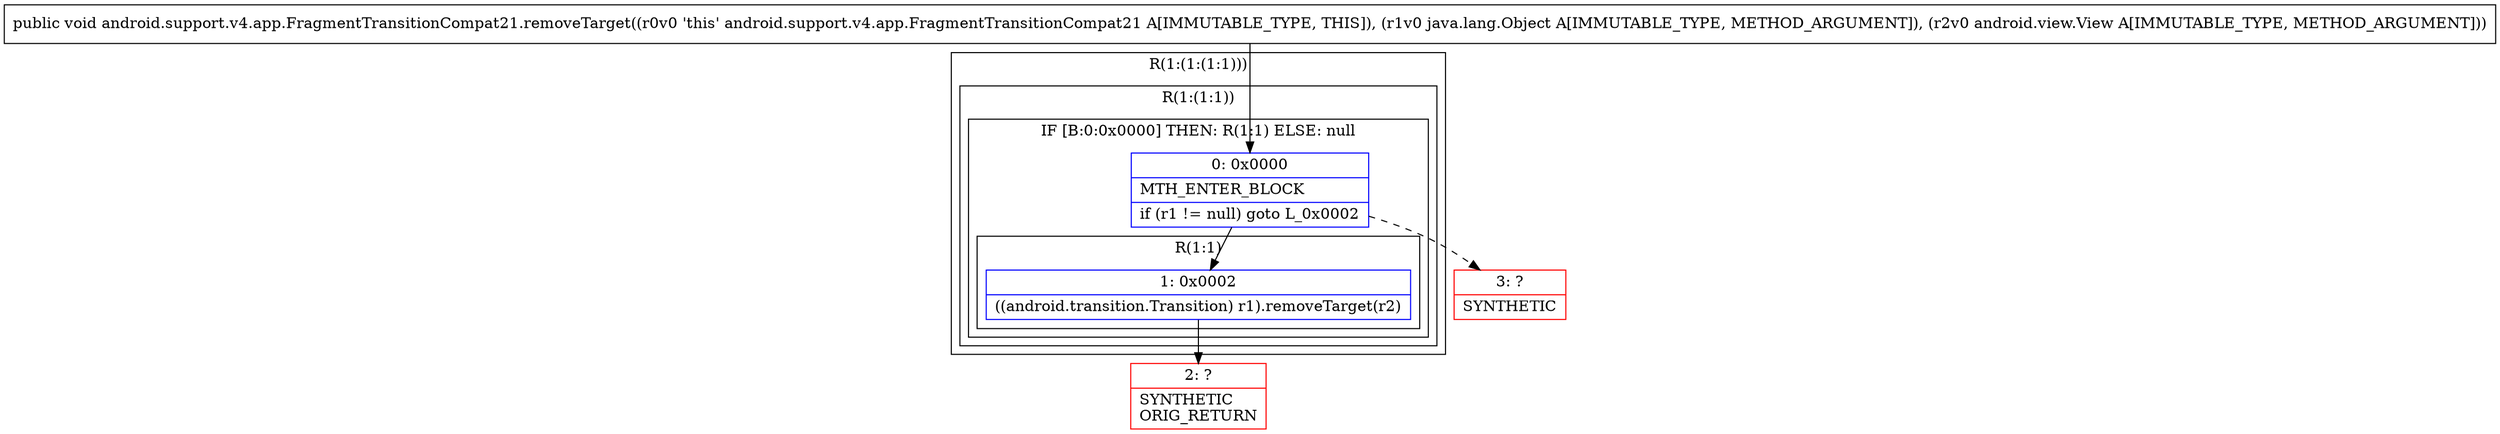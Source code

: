 digraph "CFG forandroid.support.v4.app.FragmentTransitionCompat21.removeTarget(Ljava\/lang\/Object;Landroid\/view\/View;)V" {
subgraph cluster_Region_1669871623 {
label = "R(1:(1:(1:1)))";
node [shape=record,color=blue];
subgraph cluster_Region_1087837673 {
label = "R(1:(1:1))";
node [shape=record,color=blue];
subgraph cluster_IfRegion_1489421240 {
label = "IF [B:0:0x0000] THEN: R(1:1) ELSE: null";
node [shape=record,color=blue];
Node_0 [shape=record,label="{0\:\ 0x0000|MTH_ENTER_BLOCK\l|if (r1 != null) goto L_0x0002\l}"];
subgraph cluster_Region_800471788 {
label = "R(1:1)";
node [shape=record,color=blue];
Node_1 [shape=record,label="{1\:\ 0x0002|((android.transition.Transition) r1).removeTarget(r2)\l}"];
}
}
}
}
Node_2 [shape=record,color=red,label="{2\:\ ?|SYNTHETIC\lORIG_RETURN\l}"];
Node_3 [shape=record,color=red,label="{3\:\ ?|SYNTHETIC\l}"];
MethodNode[shape=record,label="{public void android.support.v4.app.FragmentTransitionCompat21.removeTarget((r0v0 'this' android.support.v4.app.FragmentTransitionCompat21 A[IMMUTABLE_TYPE, THIS]), (r1v0 java.lang.Object A[IMMUTABLE_TYPE, METHOD_ARGUMENT]), (r2v0 android.view.View A[IMMUTABLE_TYPE, METHOD_ARGUMENT])) }"];
MethodNode -> Node_0;
Node_0 -> Node_1;
Node_0 -> Node_3[style=dashed];
Node_1 -> Node_2;
}

